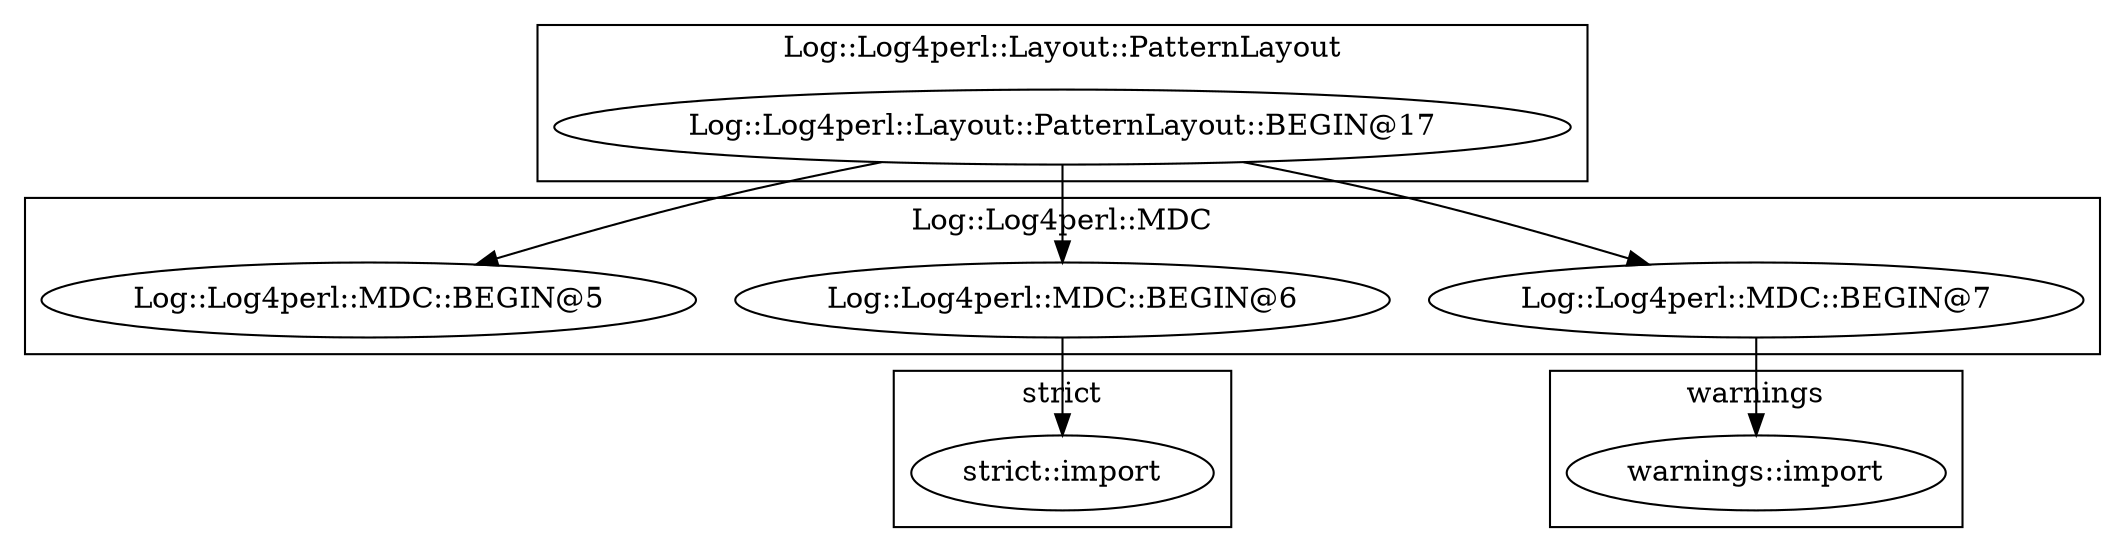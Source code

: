 digraph {
graph [overlap=false]
subgraph cluster_warnings {
	label="warnings";
	"warnings::import";
}
subgraph cluster_Log_Log4perl_MDC {
	label="Log::Log4perl::MDC";
	"Log::Log4perl::MDC::BEGIN@6";
	"Log::Log4perl::MDC::BEGIN@7";
	"Log::Log4perl::MDC::BEGIN@5";
}
subgraph cluster_Log_Log4perl_Layout_PatternLayout {
	label="Log::Log4perl::Layout::PatternLayout";
	"Log::Log4perl::Layout::PatternLayout::BEGIN@17";
}
subgraph cluster_strict {
	label="strict";
	"strict::import";
}
"Log::Log4perl::Layout::PatternLayout::BEGIN@17" -> "Log::Log4perl::MDC::BEGIN@5";
"Log::Log4perl::Layout::PatternLayout::BEGIN@17" -> "Log::Log4perl::MDC::BEGIN@7";
"Log::Log4perl::Layout::PatternLayout::BEGIN@17" -> "Log::Log4perl::MDC::BEGIN@6";
"Log::Log4perl::MDC::BEGIN@7" -> "warnings::import";
"Log::Log4perl::MDC::BEGIN@6" -> "strict::import";
}
